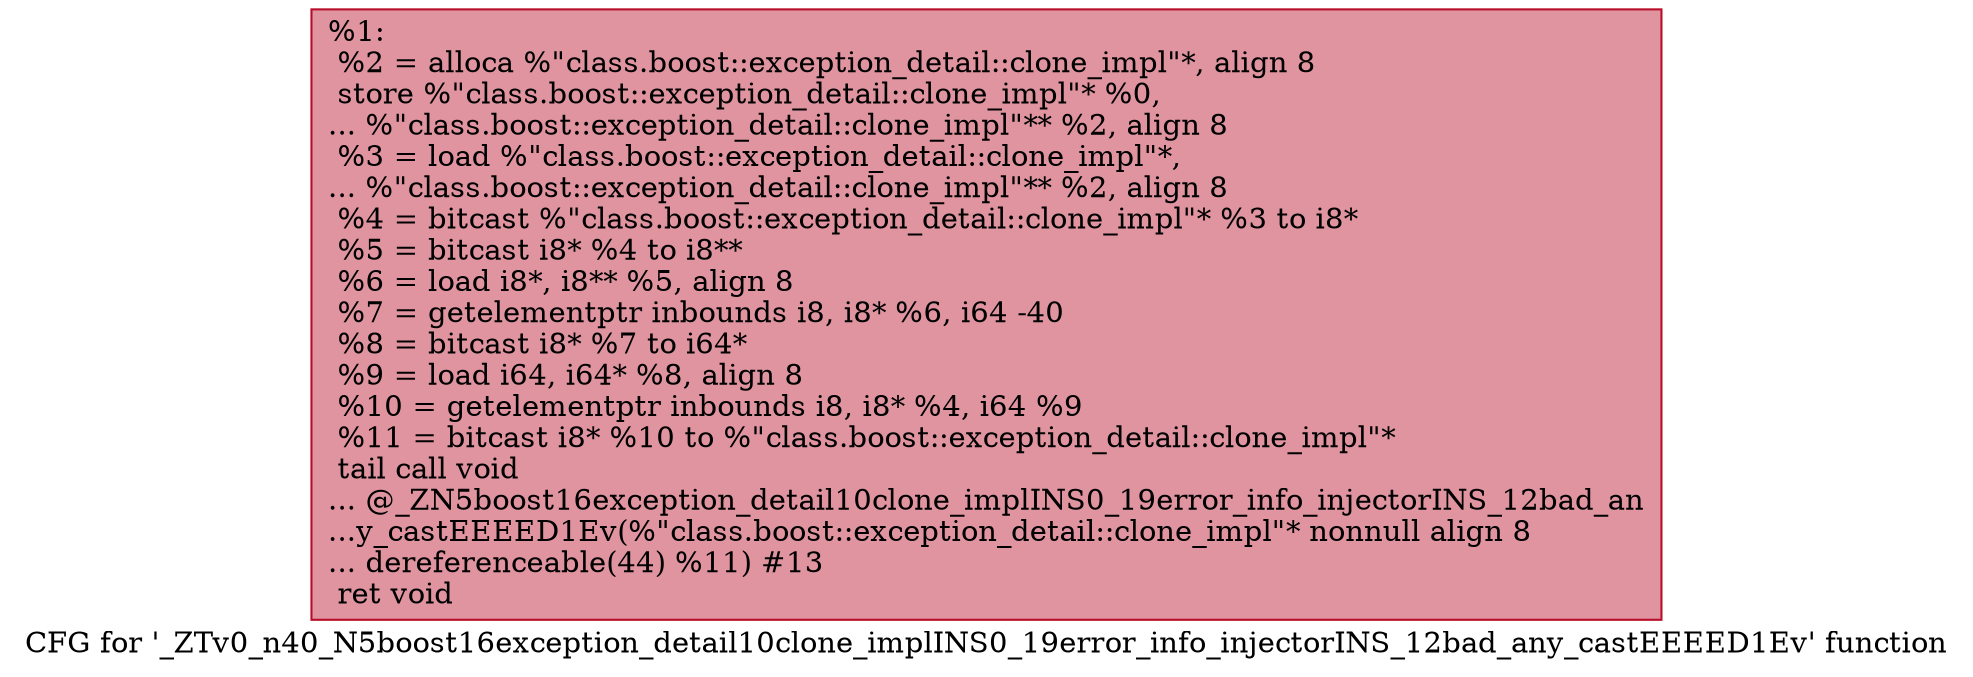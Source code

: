 digraph "CFG for '_ZTv0_n40_N5boost16exception_detail10clone_implINS0_19error_info_injectorINS_12bad_any_castEEEED1Ev' function" {
	label="CFG for '_ZTv0_n40_N5boost16exception_detail10clone_implINS0_19error_info_injectorINS_12bad_any_castEEEED1Ev' function";

	Node0x55dea68cb800 [shape=record,color="#b70d28ff", style=filled, fillcolor="#b70d2870",label="{%1:\l  %2 = alloca %\"class.boost::exception_detail::clone_impl\"*, align 8\l  store %\"class.boost::exception_detail::clone_impl\"* %0,\l... %\"class.boost::exception_detail::clone_impl\"** %2, align 8\l  %3 = load %\"class.boost::exception_detail::clone_impl\"*,\l... %\"class.boost::exception_detail::clone_impl\"** %2, align 8\l  %4 = bitcast %\"class.boost::exception_detail::clone_impl\"* %3 to i8*\l  %5 = bitcast i8* %4 to i8**\l  %6 = load i8*, i8** %5, align 8\l  %7 = getelementptr inbounds i8, i8* %6, i64 -40\l  %8 = bitcast i8* %7 to i64*\l  %9 = load i64, i64* %8, align 8\l  %10 = getelementptr inbounds i8, i8* %4, i64 %9\l  %11 = bitcast i8* %10 to %\"class.boost::exception_detail::clone_impl\"*\l  tail call void\l... @_ZN5boost16exception_detail10clone_implINS0_19error_info_injectorINS_12bad_an\l...y_castEEEED1Ev(%\"class.boost::exception_detail::clone_impl\"* nonnull align 8\l... dereferenceable(44) %11) #13\l  ret void\l}"];
}
